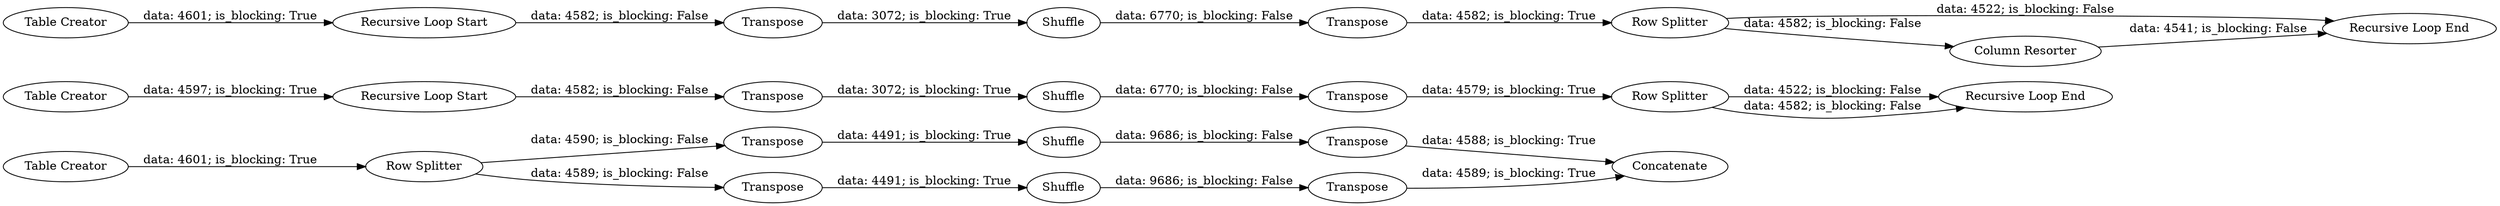 digraph {
	"1651195121085898236_23" [label=Transpose]
	"1651195121085898236_21" [label=Transpose]
	"1651195121085898236_5" [label=Transpose]
	"1651195121085898236_2" [label="Recursive Loop Start"]
	"1651195121085898236_7" [label="Recursive Loop End"]
	"1651195121085898236_10" [label="Recursive Loop Start"]
	"1651195121085898236_4" [label=Shuffle]
	"1651195121085898236_6" [label="Row Splitter"]
	"1651195121085898236_12" [label=Transpose]
	"1651195121085898236_9" [label=Transpose]
	"1651195121085898236_11" [label="Table Creator"]
	"1651195121085898236_3" [label=Transpose]
	"1651195121085898236_16" [label="Table Creator"]
	"1651195121085898236_20" [label=Transpose]
	"1651195121085898236_14" [label=Shuffle]
	"1651195121085898236_13" [label="Recursive Loop End"]
	"1651195121085898236_8" [label="Row Splitter"]
	"1651195121085898236_15" [label="Column Resorter"]
	"1651195121085898236_24" [label=Concatenate]
	"1651195121085898236_18" [label=Shuffle]
	"1651195121085898236_17" [label="Row Splitter"]
	"1651195121085898236_22" [label=Shuffle]
	"1651195121085898236_1" [label="Table Creator"]
	"1651195121085898236_19" [label=Transpose]
	"1651195121085898236_20" -> "1651195121085898236_18" [label="data: 4491; is_blocking: True"]
	"1651195121085898236_17" -> "1651195121085898236_20" [label="data: 4589; is_blocking: False"]
	"1651195121085898236_6" -> "1651195121085898236_7" [label="data: 4522; is_blocking: False"]
	"1651195121085898236_23" -> "1651195121085898236_22" [label="data: 4491; is_blocking: True"]
	"1651195121085898236_8" -> "1651195121085898236_13" [label="data: 4522; is_blocking: False"]
	"1651195121085898236_22" -> "1651195121085898236_21" [label="data: 9686; is_blocking: False"]
	"1651195121085898236_5" -> "1651195121085898236_6" [label="data: 4579; is_blocking: True"]
	"1651195121085898236_9" -> "1651195121085898236_8" [label="data: 4582; is_blocking: True"]
	"1651195121085898236_2" -> "1651195121085898236_3" [label="data: 4582; is_blocking: False"]
	"1651195121085898236_3" -> "1651195121085898236_4" [label="data: 3072; is_blocking: True"]
	"1651195121085898236_10" -> "1651195121085898236_12" [label="data: 4582; is_blocking: False"]
	"1651195121085898236_18" -> "1651195121085898236_19" [label="data: 9686; is_blocking: False"]
	"1651195121085898236_14" -> "1651195121085898236_9" [label="data: 6770; is_blocking: False"]
	"1651195121085898236_6" -> "1651195121085898236_7" [label="data: 4582; is_blocking: False"]
	"1651195121085898236_17" -> "1651195121085898236_23" [label="data: 4590; is_blocking: False"]
	"1651195121085898236_15" -> "1651195121085898236_13" [label="data: 4541; is_blocking: False"]
	"1651195121085898236_19" -> "1651195121085898236_24" [label="data: 4589; is_blocking: True"]
	"1651195121085898236_4" -> "1651195121085898236_5" [label="data: 6770; is_blocking: False"]
	"1651195121085898236_12" -> "1651195121085898236_14" [label="data: 3072; is_blocking: True"]
	"1651195121085898236_11" -> "1651195121085898236_10" [label="data: 4601; is_blocking: True"]
	"1651195121085898236_21" -> "1651195121085898236_24" [label="data: 4588; is_blocking: True"]
	"1651195121085898236_8" -> "1651195121085898236_15" [label="data: 4582; is_blocking: False"]
	"1651195121085898236_16" -> "1651195121085898236_17" [label="data: 4601; is_blocking: True"]
	"1651195121085898236_1" -> "1651195121085898236_2" [label="data: 4597; is_blocking: True"]
	rankdir=LR
}
